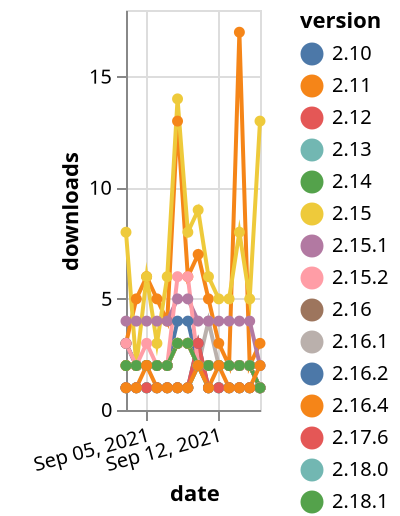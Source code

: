 {"$schema": "https://vega.github.io/schema/vega-lite/v5.json", "description": "A simple bar chart with embedded data.", "data": {"values": [{"date": "2021-09-03", "total": 2418, "delta": 2, "version": "2.15.2"}, {"date": "2021-09-04", "total": 2420, "delta": 2, "version": "2.15.2"}, {"date": "2021-09-05", "total": 2422, "delta": 2, "version": "2.15.2"}, {"date": "2021-09-06", "total": 2424, "delta": 2, "version": "2.15.2"}, {"date": "2021-09-07", "total": 2426, "delta": 2, "version": "2.15.2"}, {"date": "2021-09-08", "total": 2429, "delta": 3, "version": "2.15.2"}, {"date": "2021-09-09", "total": 2432, "delta": 3, "version": "2.15.2"}, {"date": "2021-09-10", "total": 2434, "delta": 2, "version": "2.15.2"}, {"date": "2021-09-11", "total": 2436, "delta": 2, "version": "2.15.2"}, {"date": "2021-09-12", "total": 2438, "delta": 2, "version": "2.15.2"}, {"date": "2021-09-13", "total": 2440, "delta": 2, "version": "2.15.2"}, {"date": "2021-09-14", "total": 2442, "delta": 2, "version": "2.15.2"}, {"date": "2021-09-15", "total": 2444, "delta": 2, "version": "2.15.2"}, {"date": "2021-09-16", "total": 2445, "delta": 1, "version": "2.15.2"}, {"date": "2021-09-03", "total": 2220, "delta": 2, "version": "2.16"}, {"date": "2021-09-04", "total": 2222, "delta": 2, "version": "2.16"}, {"date": "2021-09-05", "total": 2224, "delta": 2, "version": "2.16"}, {"date": "2021-09-06", "total": 2226, "delta": 2, "version": "2.16"}, {"date": "2021-09-07", "total": 2228, "delta": 2, "version": "2.16"}, {"date": "2021-09-08", "total": 2231, "delta": 3, "version": "2.16"}, {"date": "2021-09-09", "total": 2234, "delta": 3, "version": "2.16"}, {"date": "2021-09-10", "total": 2236, "delta": 2, "version": "2.16"}, {"date": "2021-09-11", "total": 2238, "delta": 2, "version": "2.16"}, {"date": "2021-09-12", "total": 2240, "delta": 2, "version": "2.16"}, {"date": "2021-09-13", "total": 2242, "delta": 2, "version": "2.16"}, {"date": "2021-09-14", "total": 2244, "delta": 2, "version": "2.16"}, {"date": "2021-09-15", "total": 2246, "delta": 2, "version": "2.16"}, {"date": "2021-09-16", "total": 2247, "delta": 1, "version": "2.16"}, {"date": "2021-09-03", "total": 2469, "delta": 3, "version": "2.15.1"}, {"date": "2021-09-04", "total": 2471, "delta": 2, "version": "2.15.1"}, {"date": "2021-09-05", "total": 2473, "delta": 2, "version": "2.15.1"}, {"date": "2021-09-06", "total": 2475, "delta": 2, "version": "2.15.1"}, {"date": "2021-09-07", "total": 2477, "delta": 2, "version": "2.15.1"}, {"date": "2021-09-08", "total": 2480, "delta": 3, "version": "2.15.1"}, {"date": "2021-09-09", "total": 2483, "delta": 3, "version": "2.15.1"}, {"date": "2021-09-10", "total": 2485, "delta": 2, "version": "2.15.1"}, {"date": "2021-09-11", "total": 2487, "delta": 2, "version": "2.15.1"}, {"date": "2021-09-12", "total": 2489, "delta": 2, "version": "2.15.1"}, {"date": "2021-09-13", "total": 2491, "delta": 2, "version": "2.15.1"}, {"date": "2021-09-14", "total": 2493, "delta": 2, "version": "2.15.1"}, {"date": "2021-09-15", "total": 2495, "delta": 2, "version": "2.15.1"}, {"date": "2021-09-16", "total": 2496, "delta": 1, "version": "2.15.1"}, {"date": "2021-09-03", "total": 3133, "delta": 2, "version": "2.16.1"}, {"date": "2021-09-04", "total": 3135, "delta": 2, "version": "2.16.1"}, {"date": "2021-09-05", "total": 3137, "delta": 2, "version": "2.16.1"}, {"date": "2021-09-06", "total": 3139, "delta": 2, "version": "2.16.1"}, {"date": "2021-09-07", "total": 3141, "delta": 2, "version": "2.16.1"}, {"date": "2021-09-08", "total": 3144, "delta": 3, "version": "2.16.1"}, {"date": "2021-09-09", "total": 3147, "delta": 3, "version": "2.16.1"}, {"date": "2021-09-10", "total": 3149, "delta": 2, "version": "2.16.1"}, {"date": "2021-09-11", "total": 3153, "delta": 4, "version": "2.16.1"}, {"date": "2021-09-12", "total": 3155, "delta": 2, "version": "2.16.1"}, {"date": "2021-09-13", "total": 3157, "delta": 2, "version": "2.16.1"}, {"date": "2021-09-14", "total": 3159, "delta": 2, "version": "2.16.1"}, {"date": "2021-09-15", "total": 3161, "delta": 2, "version": "2.16.1"}, {"date": "2021-09-16", "total": 3162, "delta": 1, "version": "2.16.1"}, {"date": "2021-09-03", "total": 2338, "delta": 2, "version": "2.13"}, {"date": "2021-09-04", "total": 2340, "delta": 2, "version": "2.13"}, {"date": "2021-09-05", "total": 2342, "delta": 2, "version": "2.13"}, {"date": "2021-09-06", "total": 2344, "delta": 2, "version": "2.13"}, {"date": "2021-09-07", "total": 2346, "delta": 2, "version": "2.13"}, {"date": "2021-09-08", "total": 2349, "delta": 3, "version": "2.13"}, {"date": "2021-09-09", "total": 2352, "delta": 3, "version": "2.13"}, {"date": "2021-09-10", "total": 2354, "delta": 2, "version": "2.13"}, {"date": "2021-09-11", "total": 2356, "delta": 2, "version": "2.13"}, {"date": "2021-09-12", "total": 2358, "delta": 2, "version": "2.13"}, {"date": "2021-09-13", "total": 2360, "delta": 2, "version": "2.13"}, {"date": "2021-09-14", "total": 2362, "delta": 2, "version": "2.13"}, {"date": "2021-09-15", "total": 2364, "delta": 2, "version": "2.13"}, {"date": "2021-09-16", "total": 2366, "delta": 2, "version": "2.13"}, {"date": "2021-09-03", "total": 3668, "delta": 3, "version": "2.11"}, {"date": "2021-09-04", "total": 3673, "delta": 5, "version": "2.11"}, {"date": "2021-09-05", "total": 3679, "delta": 6, "version": "2.11"}, {"date": "2021-09-06", "total": 3684, "delta": 5, "version": "2.11"}, {"date": "2021-09-07", "total": 3688, "delta": 4, "version": "2.11"}, {"date": "2021-09-08", "total": 3701, "delta": 13, "version": "2.11"}, {"date": "2021-09-09", "total": 3707, "delta": 6, "version": "2.11"}, {"date": "2021-09-10", "total": 3714, "delta": 7, "version": "2.11"}, {"date": "2021-09-11", "total": 3719, "delta": 5, "version": "2.11"}, {"date": "2021-09-12", "total": 3722, "delta": 3, "version": "2.11"}, {"date": "2021-09-13", "total": 3724, "delta": 2, "version": "2.11"}, {"date": "2021-09-14", "total": 3741, "delta": 17, "version": "2.11"}, {"date": "2021-09-15", "total": 3743, "delta": 2, "version": "2.11"}, {"date": "2021-09-16", "total": 3746, "delta": 3, "version": "2.11"}, {"date": "2021-09-03", "total": 4999, "delta": 4, "version": "2.6"}, {"date": "2021-09-04", "total": 5003, "delta": 4, "version": "2.6"}, {"date": "2021-09-05", "total": 5007, "delta": 4, "version": "2.6"}, {"date": "2021-09-06", "total": 5011, "delta": 4, "version": "2.6"}, {"date": "2021-09-07", "total": 5015, "delta": 4, "version": "2.6"}, {"date": "2021-09-08", "total": 5020, "delta": 5, "version": "2.6"}, {"date": "2021-09-09", "total": 5025, "delta": 5, "version": "2.6"}, {"date": "2021-09-10", "total": 5029, "delta": 4, "version": "2.6"}, {"date": "2021-09-11", "total": 5033, "delta": 4, "version": "2.6"}, {"date": "2021-09-12", "total": 5037, "delta": 4, "version": "2.6"}, {"date": "2021-09-13", "total": 5041, "delta": 4, "version": "2.6"}, {"date": "2021-09-14", "total": 5045, "delta": 4, "version": "2.6"}, {"date": "2021-09-15", "total": 5049, "delta": 4, "version": "2.6"}, {"date": "2021-09-16", "total": 5051, "delta": 2, "version": "2.6"}, {"date": "2021-09-03", "total": 3334, "delta": 3, "version": "2.10"}, {"date": "2021-09-04", "total": 3336, "delta": 2, "version": "2.10"}, {"date": "2021-09-05", "total": 3338, "delta": 2, "version": "2.10"}, {"date": "2021-09-06", "total": 3340, "delta": 2, "version": "2.10"}, {"date": "2021-09-07", "total": 3342, "delta": 2, "version": "2.10"}, {"date": "2021-09-08", "total": 3346, "delta": 4, "version": "2.10"}, {"date": "2021-09-09", "total": 3350, "delta": 4, "version": "2.10"}, {"date": "2021-09-10", "total": 3352, "delta": 2, "version": "2.10"}, {"date": "2021-09-11", "total": 3354, "delta": 2, "version": "2.10"}, {"date": "2021-09-12", "total": 3356, "delta": 2, "version": "2.10"}, {"date": "2021-09-13", "total": 3358, "delta": 2, "version": "2.10"}, {"date": "2021-09-14", "total": 3360, "delta": 2, "version": "2.10"}, {"date": "2021-09-15", "total": 3362, "delta": 2, "version": "2.10"}, {"date": "2021-09-16", "total": 3363, "delta": 1, "version": "2.10"}, {"date": "2021-09-03", "total": 3588, "delta": 8, "version": "2.19.0"}, {"date": "2021-09-04", "total": 3590, "delta": 2, "version": "2.19.0"}, {"date": "2021-09-05", "total": 3596, "delta": 6, "version": "2.19.0"}, {"date": "2021-09-06", "total": 3599, "delta": 3, "version": "2.19.0"}, {"date": "2021-09-07", "total": 3605, "delta": 6, "version": "2.19.0"}, {"date": "2021-09-08", "total": 3619, "delta": 14, "version": "2.19.0"}, {"date": "2021-09-09", "total": 3627, "delta": 8, "version": "2.19.0"}, {"date": "2021-09-10", "total": 3636, "delta": 9, "version": "2.19.0"}, {"date": "2021-09-11", "total": 3642, "delta": 6, "version": "2.19.0"}, {"date": "2021-09-12", "total": 3647, "delta": 5, "version": "2.19.0"}, {"date": "2021-09-13", "total": 3652, "delta": 5, "version": "2.19.0"}, {"date": "2021-09-14", "total": 3660, "delta": 8, "version": "2.19.0"}, {"date": "2021-09-15", "total": 3665, "delta": 5, "version": "2.19.0"}, {"date": "2021-09-16", "total": 3678, "delta": 13, "version": "2.19.0"}, {"date": "2021-09-03", "total": 2344, "delta": 2, "version": "2.12"}, {"date": "2021-09-04", "total": 2346, "delta": 2, "version": "2.12"}, {"date": "2021-09-05", "total": 2348, "delta": 2, "version": "2.12"}, {"date": "2021-09-06", "total": 2350, "delta": 2, "version": "2.12"}, {"date": "2021-09-07", "total": 2352, "delta": 2, "version": "2.12"}, {"date": "2021-09-08", "total": 2355, "delta": 3, "version": "2.12"}, {"date": "2021-09-09", "total": 2358, "delta": 3, "version": "2.12"}, {"date": "2021-09-10", "total": 2360, "delta": 2, "version": "2.12"}, {"date": "2021-09-11", "total": 2362, "delta": 2, "version": "2.12"}, {"date": "2021-09-12", "total": 2364, "delta": 2, "version": "2.12"}, {"date": "2021-09-13", "total": 2366, "delta": 2, "version": "2.12"}, {"date": "2021-09-14", "total": 2368, "delta": 2, "version": "2.12"}, {"date": "2021-09-15", "total": 2370, "delta": 2, "version": "2.12"}, {"date": "2021-09-16", "total": 2371, "delta": 1, "version": "2.12"}, {"date": "2021-09-03", "total": 2334, "delta": 2, "version": "2.15"}, {"date": "2021-09-04", "total": 2336, "delta": 2, "version": "2.15"}, {"date": "2021-09-05", "total": 2338, "delta": 2, "version": "2.15"}, {"date": "2021-09-06", "total": 2340, "delta": 2, "version": "2.15"}, {"date": "2021-09-07", "total": 2342, "delta": 2, "version": "2.15"}, {"date": "2021-09-08", "total": 2345, "delta": 3, "version": "2.15"}, {"date": "2021-09-09", "total": 2348, "delta": 3, "version": "2.15"}, {"date": "2021-09-10", "total": 2350, "delta": 2, "version": "2.15"}, {"date": "2021-09-11", "total": 2352, "delta": 2, "version": "2.15"}, {"date": "2021-09-12", "total": 2354, "delta": 2, "version": "2.15"}, {"date": "2021-09-13", "total": 2356, "delta": 2, "version": "2.15"}, {"date": "2021-09-14", "total": 2358, "delta": 2, "version": "2.15"}, {"date": "2021-09-15", "total": 2360, "delta": 2, "version": "2.15"}, {"date": "2021-09-16", "total": 2361, "delta": 1, "version": "2.15"}, {"date": "2021-09-03", "total": 336, "delta": 1, "version": "2.18.1"}, {"date": "2021-09-04", "total": 337, "delta": 1, "version": "2.18.1"}, {"date": "2021-09-05", "total": 338, "delta": 1, "version": "2.18.1"}, {"date": "2021-09-06", "total": 339, "delta": 1, "version": "2.18.1"}, {"date": "2021-09-07", "total": 340, "delta": 1, "version": "2.18.1"}, {"date": "2021-09-08", "total": 341, "delta": 1, "version": "2.18.1"}, {"date": "2021-09-09", "total": 342, "delta": 1, "version": "2.18.1"}, {"date": "2021-09-10", "total": 344, "delta": 2, "version": "2.18.1"}, {"date": "2021-09-11", "total": 345, "delta": 1, "version": "2.18.1"}, {"date": "2021-09-12", "total": 346, "delta": 1, "version": "2.18.1"}, {"date": "2021-09-13", "total": 347, "delta": 1, "version": "2.18.1"}, {"date": "2021-09-14", "total": 348, "delta": 1, "version": "2.18.1"}, {"date": "2021-09-15", "total": 349, "delta": 1, "version": "2.18.1"}, {"date": "2021-09-16", "total": 350, "delta": 1, "version": "2.18.1"}, {"date": "2021-09-03", "total": 710, "delta": 1, "version": "2.16.2"}, {"date": "2021-09-04", "total": 711, "delta": 1, "version": "2.16.2"}, {"date": "2021-09-05", "total": 712, "delta": 1, "version": "2.16.2"}, {"date": "2021-09-06", "total": 713, "delta": 1, "version": "2.16.2"}, {"date": "2021-09-07", "total": 714, "delta": 1, "version": "2.16.2"}, {"date": "2021-09-08", "total": 715, "delta": 1, "version": "2.16.2"}, {"date": "2021-09-09", "total": 716, "delta": 1, "version": "2.16.2"}, {"date": "2021-09-10", "total": 719, "delta": 3, "version": "2.16.2"}, {"date": "2021-09-11", "total": 720, "delta": 1, "version": "2.16.2"}, {"date": "2021-09-12", "total": 721, "delta": 1, "version": "2.16.2"}, {"date": "2021-09-13", "total": 722, "delta": 1, "version": "2.16.2"}, {"date": "2021-09-14", "total": 723, "delta": 1, "version": "2.16.2"}, {"date": "2021-09-15", "total": 724, "delta": 1, "version": "2.16.2"}, {"date": "2021-09-16", "total": 725, "delta": 1, "version": "2.16.2"}, {"date": "2021-09-03", "total": 513, "delta": 1, "version": "2.18.0"}, {"date": "2021-09-04", "total": 514, "delta": 1, "version": "2.18.0"}, {"date": "2021-09-05", "total": 515, "delta": 1, "version": "2.18.0"}, {"date": "2021-09-06", "total": 516, "delta": 1, "version": "2.18.0"}, {"date": "2021-09-07", "total": 517, "delta": 1, "version": "2.18.0"}, {"date": "2021-09-08", "total": 518, "delta": 1, "version": "2.18.0"}, {"date": "2021-09-09", "total": 519, "delta": 1, "version": "2.18.0"}, {"date": "2021-09-10", "total": 521, "delta": 2, "version": "2.18.0"}, {"date": "2021-09-11", "total": 522, "delta": 1, "version": "2.18.0"}, {"date": "2021-09-12", "total": 523, "delta": 1, "version": "2.18.0"}, {"date": "2021-09-13", "total": 524, "delta": 1, "version": "2.18.0"}, {"date": "2021-09-14", "total": 525, "delta": 1, "version": "2.18.0"}, {"date": "2021-09-15", "total": 526, "delta": 1, "version": "2.18.0"}, {"date": "2021-09-16", "total": 527, "delta": 1, "version": "2.18.0"}, {"date": "2021-09-03", "total": 676, "delta": 1, "version": "2.17.6"}, {"date": "2021-09-04", "total": 677, "delta": 1, "version": "2.17.6"}, {"date": "2021-09-05", "total": 678, "delta": 1, "version": "2.17.6"}, {"date": "2021-09-06", "total": 679, "delta": 1, "version": "2.17.6"}, {"date": "2021-09-07", "total": 680, "delta": 1, "version": "2.17.6"}, {"date": "2021-09-08", "total": 681, "delta": 1, "version": "2.17.6"}, {"date": "2021-09-09", "total": 682, "delta": 1, "version": "2.17.6"}, {"date": "2021-09-10", "total": 685, "delta": 3, "version": "2.17.6"}, {"date": "2021-09-11", "total": 686, "delta": 1, "version": "2.17.6"}, {"date": "2021-09-12", "total": 687, "delta": 1, "version": "2.17.6"}, {"date": "2021-09-13", "total": 688, "delta": 1, "version": "2.17.6"}, {"date": "2021-09-14", "total": 689, "delta": 1, "version": "2.17.6"}, {"date": "2021-09-15", "total": 690, "delta": 1, "version": "2.17.6"}, {"date": "2021-09-16", "total": 691, "delta": 1, "version": "2.17.6"}, {"date": "2021-09-03", "total": 3764, "delta": 3, "version": "2.9"}, {"date": "2021-09-04", "total": 3766, "delta": 2, "version": "2.9"}, {"date": "2021-09-05", "total": 3769, "delta": 3, "version": "2.9"}, {"date": "2021-09-06", "total": 3771, "delta": 2, "version": "2.9"}, {"date": "2021-09-07", "total": 3773, "delta": 2, "version": "2.9"}, {"date": "2021-09-08", "total": 3779, "delta": 6, "version": "2.9"}, {"date": "2021-09-09", "total": 3785, "delta": 6, "version": "2.9"}, {"date": "2021-09-10", "total": 3787, "delta": 2, "version": "2.9"}, {"date": "2021-09-11", "total": 3789, "delta": 2, "version": "2.9"}, {"date": "2021-09-12", "total": 3791, "delta": 2, "version": "2.9"}, {"date": "2021-09-13", "total": 3793, "delta": 2, "version": "2.9"}, {"date": "2021-09-14", "total": 3795, "delta": 2, "version": "2.9"}, {"date": "2021-09-15", "total": 3797, "delta": 2, "version": "2.9"}, {"date": "2021-09-16", "total": 3798, "delta": 1, "version": "2.9"}, {"date": "2021-09-03", "total": 2339, "delta": 2, "version": "2.14"}, {"date": "2021-09-04", "total": 2341, "delta": 2, "version": "2.14"}, {"date": "2021-09-05", "total": 2343, "delta": 2, "version": "2.14"}, {"date": "2021-09-06", "total": 2345, "delta": 2, "version": "2.14"}, {"date": "2021-09-07", "total": 2347, "delta": 2, "version": "2.14"}, {"date": "2021-09-08", "total": 2350, "delta": 3, "version": "2.14"}, {"date": "2021-09-09", "total": 2353, "delta": 3, "version": "2.14"}, {"date": "2021-09-10", "total": 2355, "delta": 2, "version": "2.14"}, {"date": "2021-09-11", "total": 2357, "delta": 2, "version": "2.14"}, {"date": "2021-09-12", "total": 2359, "delta": 2, "version": "2.14"}, {"date": "2021-09-13", "total": 2361, "delta": 2, "version": "2.14"}, {"date": "2021-09-14", "total": 2363, "delta": 2, "version": "2.14"}, {"date": "2021-09-15", "total": 2365, "delta": 2, "version": "2.14"}, {"date": "2021-09-16", "total": 2366, "delta": 1, "version": "2.14"}, {"date": "2021-09-03", "total": 836, "delta": 1, "version": "2.16.4"}, {"date": "2021-09-04", "total": 837, "delta": 1, "version": "2.16.4"}, {"date": "2021-09-05", "total": 839, "delta": 2, "version": "2.16.4"}, {"date": "2021-09-06", "total": 840, "delta": 1, "version": "2.16.4"}, {"date": "2021-09-07", "total": 841, "delta": 1, "version": "2.16.4"}, {"date": "2021-09-08", "total": 842, "delta": 1, "version": "2.16.4"}, {"date": "2021-09-09", "total": 843, "delta": 1, "version": "2.16.4"}, {"date": "2021-09-10", "total": 845, "delta": 2, "version": "2.16.4"}, {"date": "2021-09-11", "total": 846, "delta": 1, "version": "2.16.4"}, {"date": "2021-09-12", "total": 848, "delta": 2, "version": "2.16.4"}, {"date": "2021-09-13", "total": 849, "delta": 1, "version": "2.16.4"}, {"date": "2021-09-14", "total": 850, "delta": 1, "version": "2.16.4"}, {"date": "2021-09-15", "total": 851, "delta": 1, "version": "2.16.4"}, {"date": "2021-09-16", "total": 853, "delta": 2, "version": "2.16.4"}]}, "width": "container", "mark": {"type": "line", "point": {"filled": true}}, "encoding": {"x": {"field": "date", "type": "temporal", "timeUnit": "yearmonthdate", "title": "date", "axis": {"labelAngle": -15}}, "y": {"field": "delta", "type": "quantitative", "title": "downloads"}, "color": {"field": "version", "type": "nominal"}, "tooltip": {"field": "delta"}}}